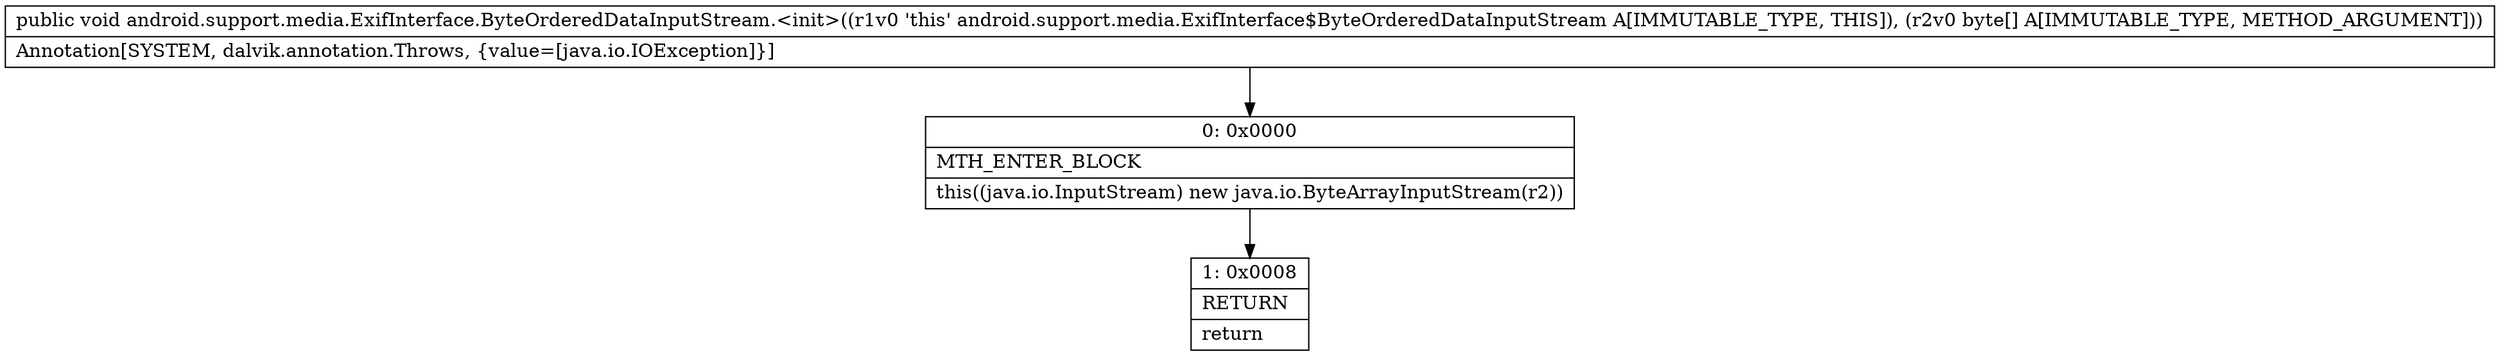 digraph "CFG forandroid.support.media.ExifInterface.ByteOrderedDataInputStream.\<init\>([B)V" {
Node_0 [shape=record,label="{0\:\ 0x0000|MTH_ENTER_BLOCK\l|this((java.io.InputStream) new java.io.ByteArrayInputStream(r2))\l}"];
Node_1 [shape=record,label="{1\:\ 0x0008|RETURN\l|return\l}"];
MethodNode[shape=record,label="{public void android.support.media.ExifInterface.ByteOrderedDataInputStream.\<init\>((r1v0 'this' android.support.media.ExifInterface$ByteOrderedDataInputStream A[IMMUTABLE_TYPE, THIS]), (r2v0 byte[] A[IMMUTABLE_TYPE, METHOD_ARGUMENT]))  | Annotation[SYSTEM, dalvik.annotation.Throws, \{value=[java.io.IOException]\}]\l}"];
MethodNode -> Node_0;
Node_0 -> Node_1;
}

